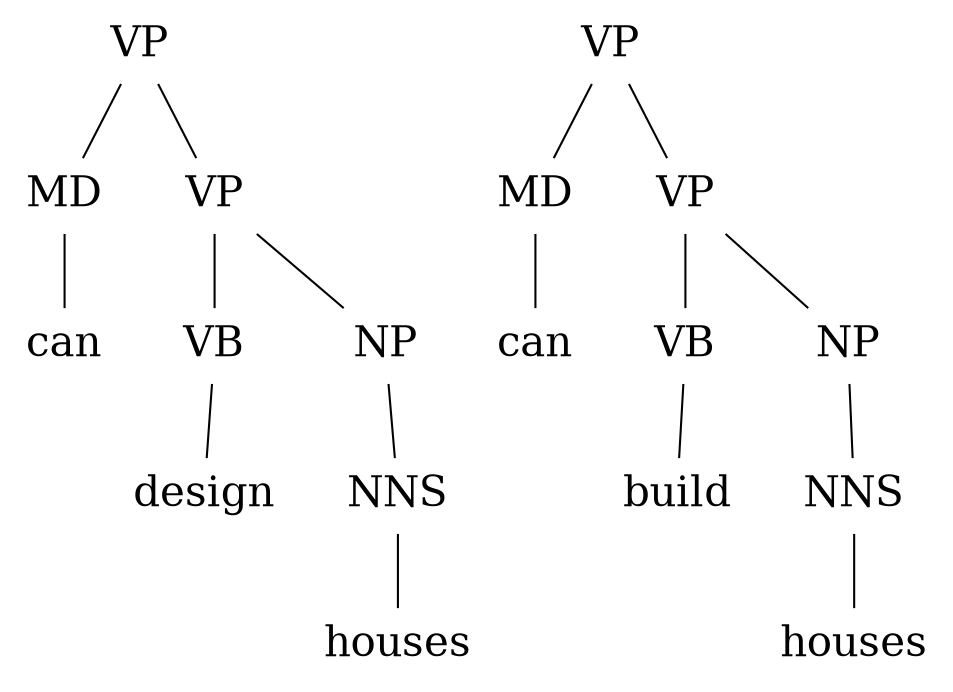 graph Tree {
splines=false
margin=0
N2 [label="VP" shape=plaintext fontsize=20]
N3 [label="MD" shape=plaintext fontsize=20]
N2--N3
N4 [label="can" shape=plaintext fontsize=20]
N3--N4
N5 [label="VP" shape=plaintext fontsize=20]
N2--N5
N6 [label="VB" shape=plaintext fontsize=20]
N5--N6
N7 [label="design" shape=plaintext fontsize=20]
N6--N7
N8 [label="NP" shape=plaintext fontsize=20]
N5--N8
N9 [label="NNS" shape=plaintext fontsize=20]
N8--N9
N10 [label="houses" shape=plaintext fontsize=20]
N9--N10

N12 [label="VP" shape=plaintext fontsize=20]
N13 [label="MD" shape=plaintext fontsize=20]
N12--N13
N14 [label="can" shape=plaintext fontsize=20]
N13--N14
N15 [label="VP" shape=plaintext fontsize=20]
N12--N15
N16 [label="VB" shape=plaintext fontsize=20]
N15--N16
N17 [label="build" shape=plaintext fontsize=20]
N16--N17
N18 [label="NP" shape=plaintext fontsize=20]
N15--N18
N19 [label="NNS" shape=plaintext fontsize=20]
N18--N19
N20 [label="houses" shape=plaintext fontsize=20]
N19--N20

}